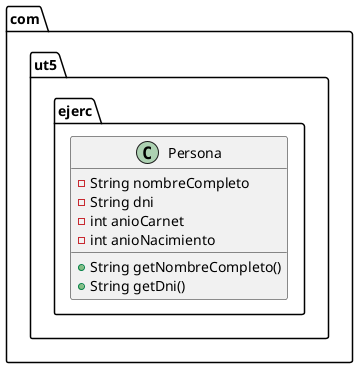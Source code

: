 @startuml
package com.ut5.ejerc {
  class Persona {
    - String nombreCompleto
    - String dni
    - int anioCarnet
    - int anioNacimiento
    + String getNombreCompleto()
    + String getDni()
  }
}
@enduml
